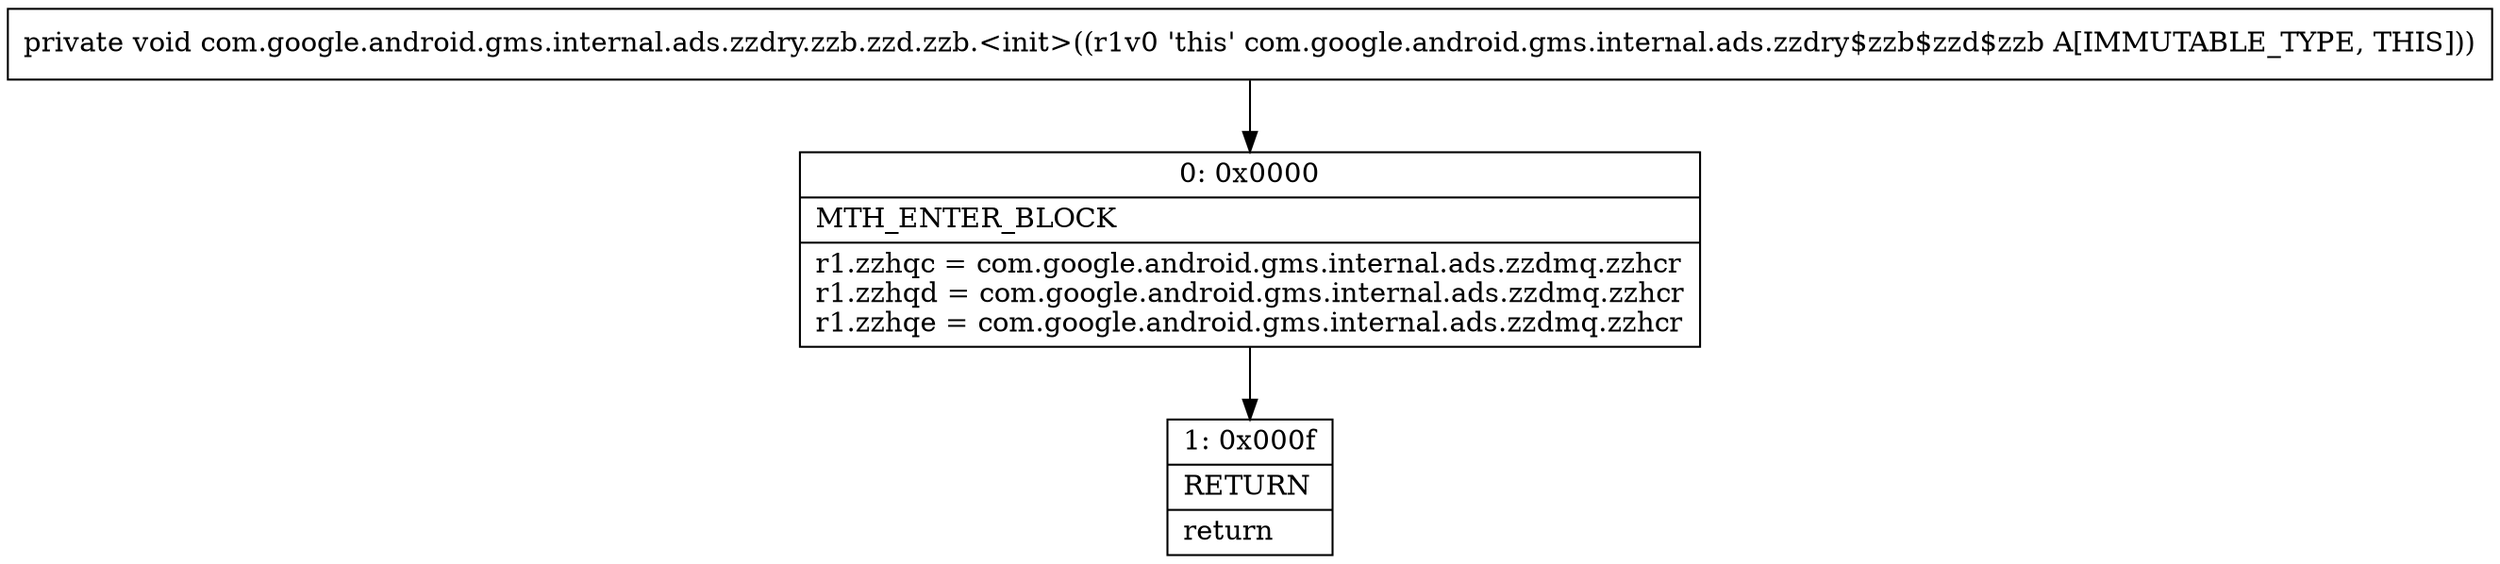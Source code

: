 digraph "CFG forcom.google.android.gms.internal.ads.zzdry.zzb.zzd.zzb.\<init\>()V" {
Node_0 [shape=record,label="{0\:\ 0x0000|MTH_ENTER_BLOCK\l|r1.zzhqc = com.google.android.gms.internal.ads.zzdmq.zzhcr\lr1.zzhqd = com.google.android.gms.internal.ads.zzdmq.zzhcr\lr1.zzhqe = com.google.android.gms.internal.ads.zzdmq.zzhcr\l}"];
Node_1 [shape=record,label="{1\:\ 0x000f|RETURN\l|return\l}"];
MethodNode[shape=record,label="{private void com.google.android.gms.internal.ads.zzdry.zzb.zzd.zzb.\<init\>((r1v0 'this' com.google.android.gms.internal.ads.zzdry$zzb$zzd$zzb A[IMMUTABLE_TYPE, THIS])) }"];
MethodNode -> Node_0;
Node_0 -> Node_1;
}

